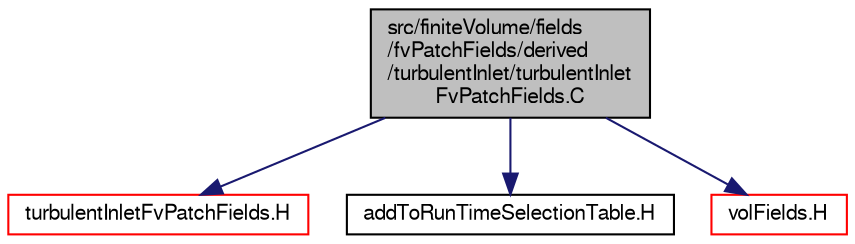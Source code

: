 digraph "src/finiteVolume/fields/fvPatchFields/derived/turbulentInlet/turbulentInletFvPatchFields.C"
{
  bgcolor="transparent";
  edge [fontname="FreeSans",fontsize="10",labelfontname="FreeSans",labelfontsize="10"];
  node [fontname="FreeSans",fontsize="10",shape=record];
  Node0 [label="src/finiteVolume/fields\l/fvPatchFields/derived\l/turbulentInlet/turbulentInlet\lFvPatchFields.C",height=0.2,width=0.4,color="black", fillcolor="grey75", style="filled", fontcolor="black"];
  Node0 -> Node1 [color="midnightblue",fontsize="10",style="solid",fontname="FreeSans"];
  Node1 [label="turbulentInletFvPatchFields.H",height=0.2,width=0.4,color="red",URL="$a02321.html"];
  Node0 -> Node192 [color="midnightblue",fontsize="10",style="solid",fontname="FreeSans"];
  Node192 [label="addToRunTimeSelectionTable.H",height=0.2,width=0.4,color="black",URL="$a09263.html",tooltip="Macros for easy insertion into run-time selection tables. "];
  Node0 -> Node193 [color="midnightblue",fontsize="10",style="solid",fontname="FreeSans"];
  Node193 [label="volFields.H",height=0.2,width=0.4,color="red",URL="$a02750.html"];
}
